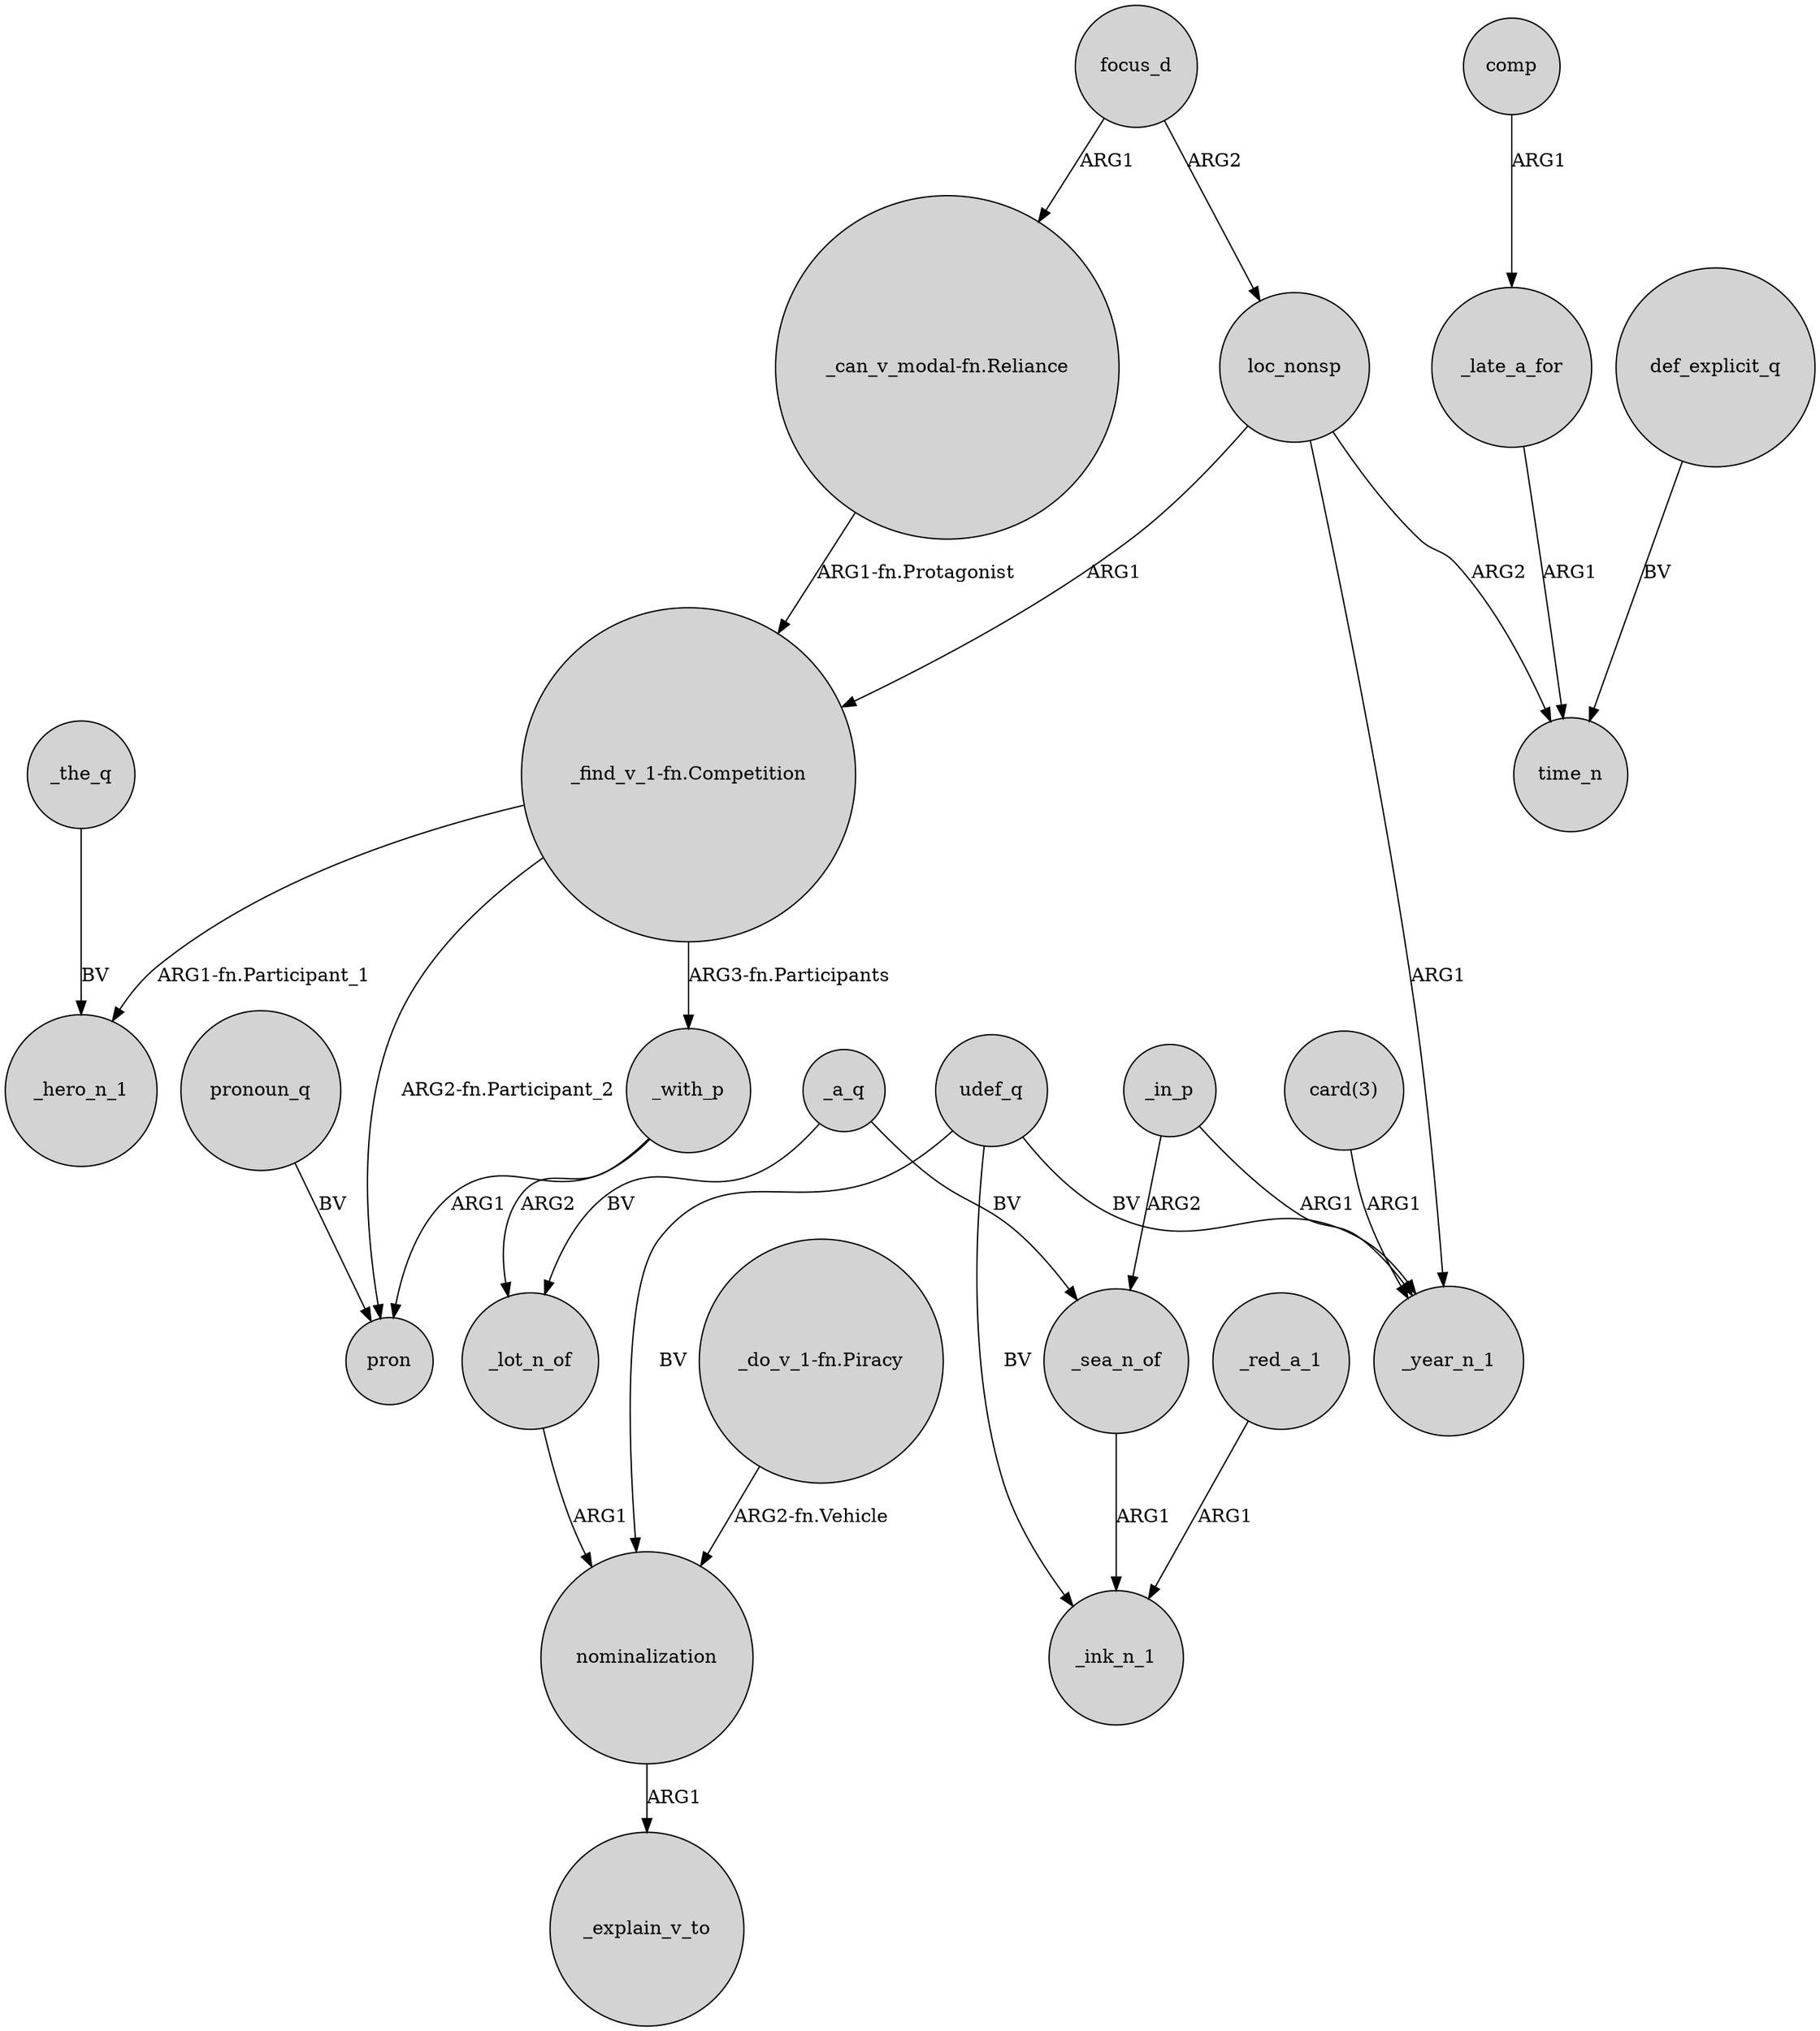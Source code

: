 digraph {
	node [shape=circle style=filled]
	focus_d -> "_can_v_modal-fn.Reliance" [label=ARG1]
	"_find_v_1-fn.Competition" -> _hero_n_1 [label="ARG1-fn.Participant_1"]
	_the_q -> _hero_n_1 [label=BV]
	loc_nonsp -> _year_n_1 [label=ARG1]
	_lot_n_of -> nominalization [label=ARG1]
	udef_q -> nominalization [label=BV]
	_in_p -> _year_n_1 [label=ARG1]
	focus_d -> loc_nonsp [label=ARG2]
	_red_a_1 -> _ink_n_1 [label=ARG1]
	"card(3)" -> _year_n_1 [label=ARG1]
	loc_nonsp -> "_find_v_1-fn.Competition" [label=ARG1]
	pronoun_q -> pron [label=BV]
	"_do_v_1-fn.Piracy" -> nominalization [label="ARG2-fn.Vehicle"]
	_with_p -> _lot_n_of [label=ARG2]
	_a_q -> _lot_n_of [label=BV]
	"_find_v_1-fn.Competition" -> _with_p [label="ARG3-fn.Participants"]
	_late_a_for -> time_n [label=ARG1]
	_in_p -> _sea_n_of [label=ARG2]
	comp -> _late_a_for [label=ARG1]
	_a_q -> _sea_n_of [label=BV]
	nominalization -> _explain_v_to [label=ARG1]
	_sea_n_of -> _ink_n_1 [label=ARG1]
	_with_p -> pron [label=ARG1]
	def_explicit_q -> time_n [label=BV]
	udef_q -> _ink_n_1 [label=BV]
	udef_q -> _year_n_1 [label=BV]
	loc_nonsp -> time_n [label=ARG2]
	"_can_v_modal-fn.Reliance" -> "_find_v_1-fn.Competition" [label="ARG1-fn.Protagonist"]
	"_find_v_1-fn.Competition" -> pron [label="ARG2-fn.Participant_2"]
}
